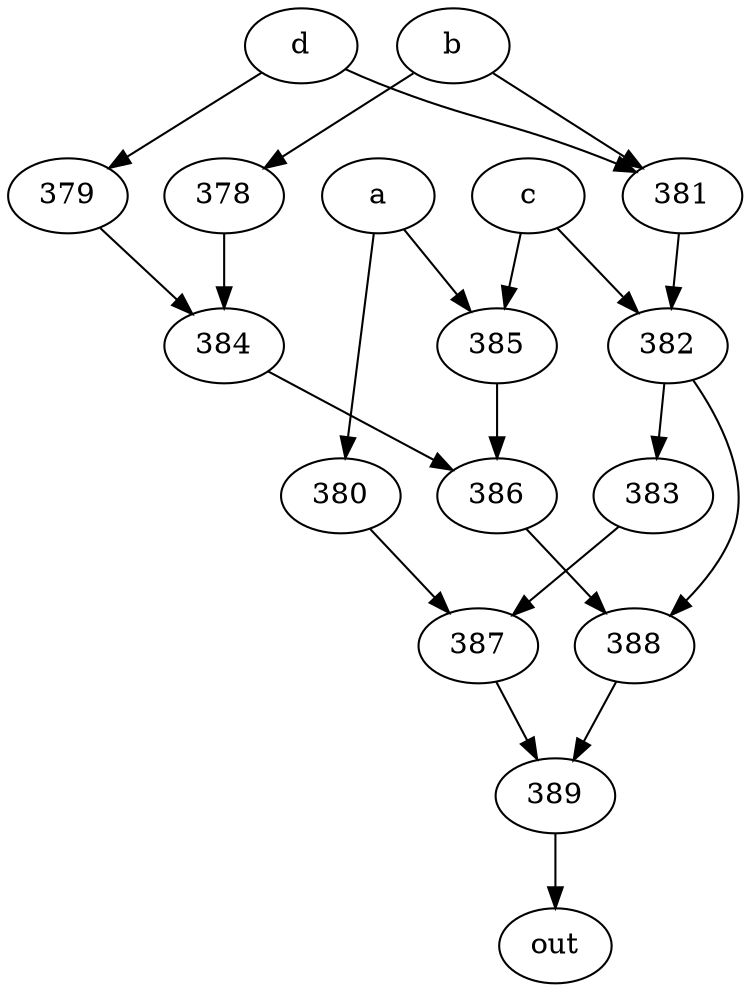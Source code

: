 strict digraph "" {
	389 -> out;
	a -> 380;
	a -> 385;
	380 -> 387;
	385 -> 386;
	387 -> 389;
	386 -> 388;
	b -> 378;
	b -> 381;
	378 -> 384;
	381 -> 382;
	384 -> 386;
	382 -> 383;
	382 -> 388;
	c -> 385;
	c -> 382;
	383 -> 387;
	388 -> 389;
	d -> 381;
	d -> 379;
	379 -> 384;
}
